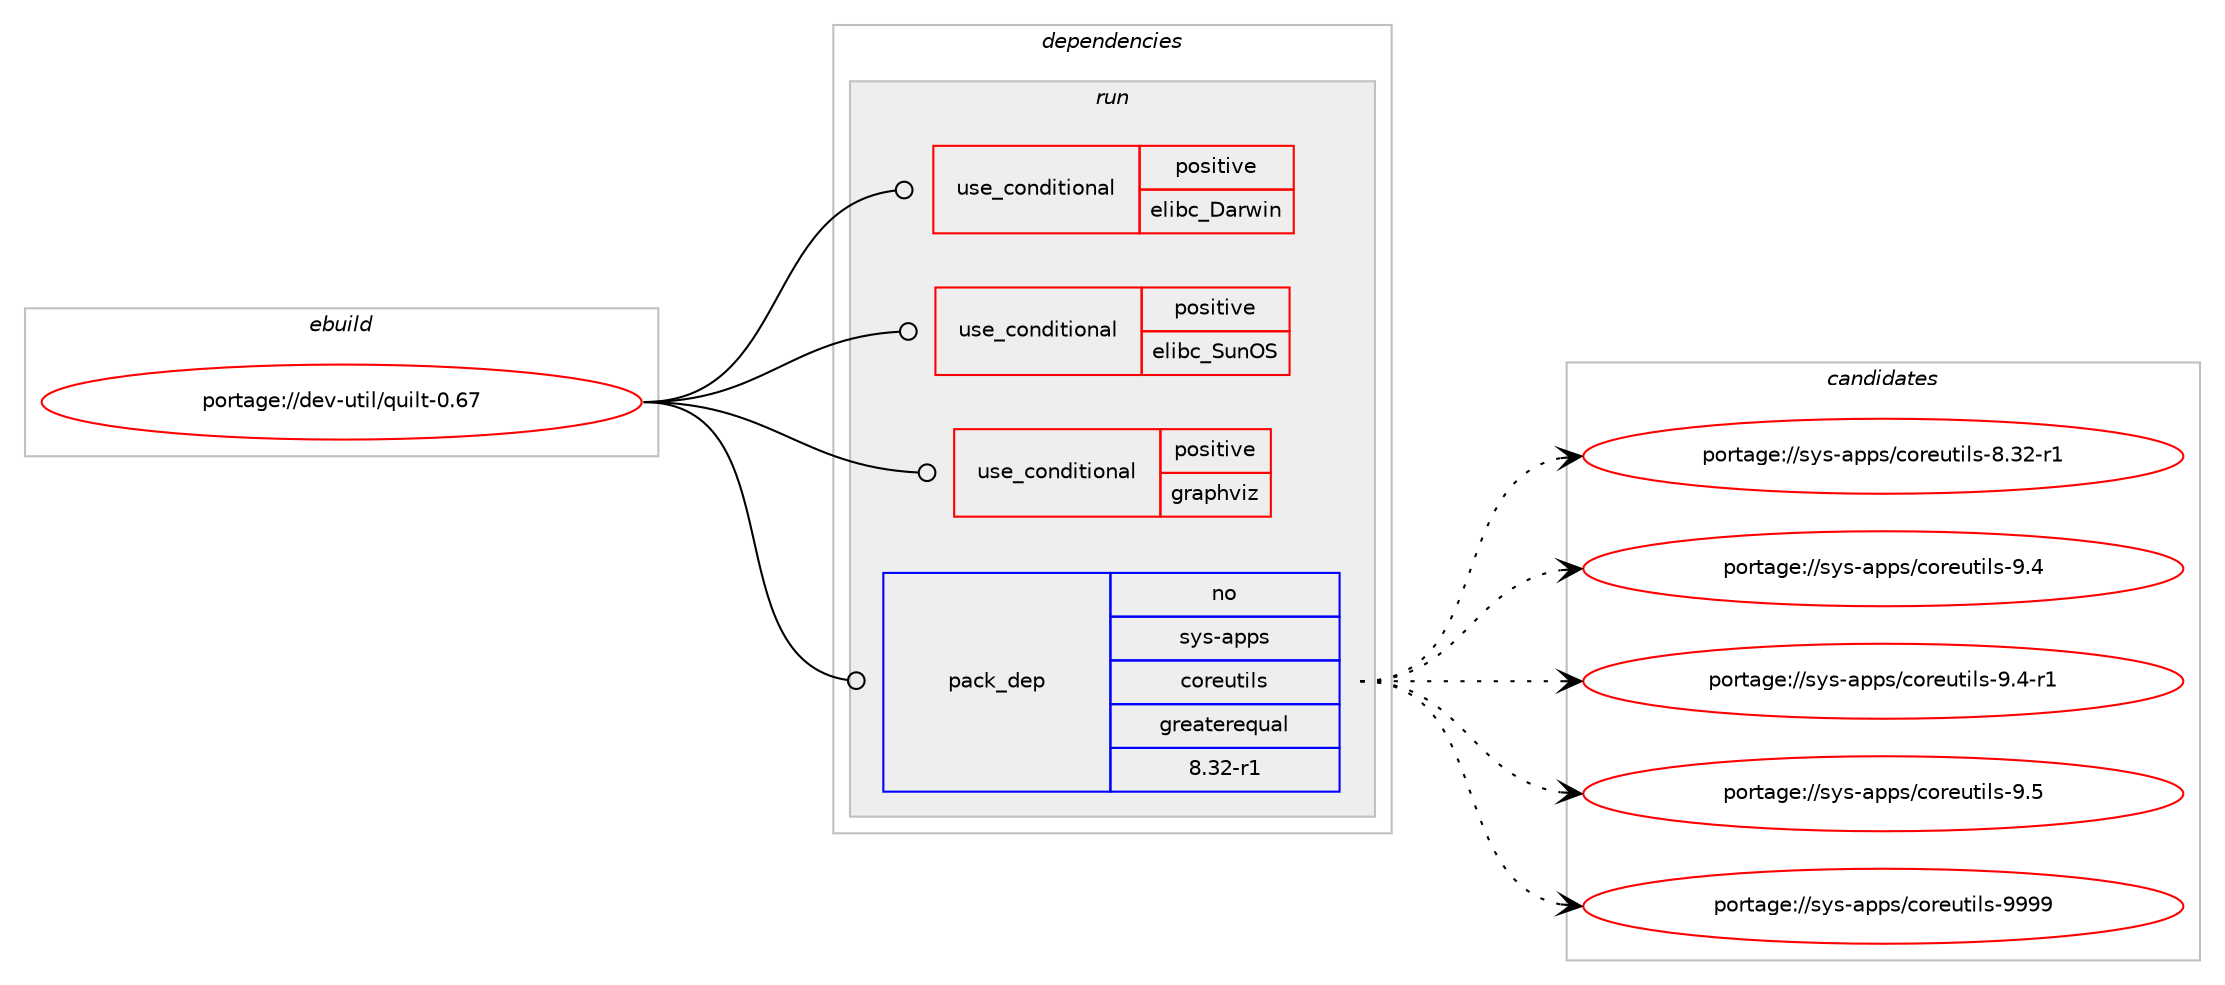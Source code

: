 digraph prolog {

# *************
# Graph options
# *************

newrank=true;
concentrate=true;
compound=true;
graph [rankdir=LR,fontname=Helvetica,fontsize=10,ranksep=1.5];#, ranksep=2.5, nodesep=0.2];
edge  [arrowhead=vee];
node  [fontname=Helvetica,fontsize=10];

# **********
# The ebuild
# **********

subgraph cluster_leftcol {
color=gray;
rank=same;
label=<<i>ebuild</i>>;
id [label="portage://dev-util/quilt-0.67", color=red, width=4, href="../dev-util/quilt-0.67.svg"];
}

# ****************
# The dependencies
# ****************

subgraph cluster_midcol {
color=gray;
label=<<i>dependencies</i>>;
subgraph cluster_compile {
fillcolor="#eeeeee";
style=filled;
label=<<i>compile</i>>;
}
subgraph cluster_compileandrun {
fillcolor="#eeeeee";
style=filled;
label=<<i>compile and run</i>>;
}
subgraph cluster_run {
fillcolor="#eeeeee";
style=filled;
label=<<i>run</i>>;
subgraph cond60127 {
dependency111785 [label=<<TABLE BORDER="0" CELLBORDER="1" CELLSPACING="0" CELLPADDING="4"><TR><TD ROWSPAN="3" CELLPADDING="10">use_conditional</TD></TR><TR><TD>positive</TD></TR><TR><TD>elibc_Darwin</TD></TR></TABLE>>, shape=none, color=red];
# *** BEGIN UNKNOWN DEPENDENCY TYPE (TODO) ***
# dependency111785 -> package_dependency(portage://dev-util/quilt-0.67,run,no,app-misc,getopt,none,[,,],[],[])
# *** END UNKNOWN DEPENDENCY TYPE (TODO) ***

}
id:e -> dependency111785:w [weight=20,style="solid",arrowhead="odot"];
subgraph cond60128 {
dependency111786 [label=<<TABLE BORDER="0" CELLBORDER="1" CELLSPACING="0" CELLPADDING="4"><TR><TD ROWSPAN="3" CELLPADDING="10">use_conditional</TD></TR><TR><TD>positive</TD></TR><TR><TD>elibc_SunOS</TD></TR></TABLE>>, shape=none, color=red];
# *** BEGIN UNKNOWN DEPENDENCY TYPE (TODO) ***
# dependency111786 -> package_dependency(portage://dev-util/quilt-0.67,run,no,app-misc,getopt,none,[,,],[],[])
# *** END UNKNOWN DEPENDENCY TYPE (TODO) ***

}
id:e -> dependency111786:w [weight=20,style="solid",arrowhead="odot"];
subgraph cond60129 {
dependency111787 [label=<<TABLE BORDER="0" CELLBORDER="1" CELLSPACING="0" CELLPADDING="4"><TR><TD ROWSPAN="3" CELLPADDING="10">use_conditional</TD></TR><TR><TD>positive</TD></TR><TR><TD>graphviz</TD></TR></TABLE>>, shape=none, color=red];
# *** BEGIN UNKNOWN DEPENDENCY TYPE (TODO) ***
# dependency111787 -> package_dependency(portage://dev-util/quilt-0.67,run,no,media-gfx,graphviz,none,[,,],[],[])
# *** END UNKNOWN DEPENDENCY TYPE (TODO) ***

}
id:e -> dependency111787:w [weight=20,style="solid",arrowhead="odot"];
# *** BEGIN UNKNOWN DEPENDENCY TYPE (TODO) ***
# id -> package_dependency(portage://dev-util/quilt-0.67,run,no,dev-util,diffstat,none,[,,],[],[])
# *** END UNKNOWN DEPENDENCY TYPE (TODO) ***

subgraph pack50237 {
dependency111788 [label=<<TABLE BORDER="0" CELLBORDER="1" CELLSPACING="0" CELLPADDING="4" WIDTH="220"><TR><TD ROWSPAN="6" CELLPADDING="30">pack_dep</TD></TR><TR><TD WIDTH="110">no</TD></TR><TR><TD>sys-apps</TD></TR><TR><TD>coreutils</TD></TR><TR><TD>greaterequal</TD></TR><TR><TD>8.32-r1</TD></TR></TABLE>>, shape=none, color=blue];
}
id:e -> dependency111788:w [weight=20,style="solid",arrowhead="odot"];
# *** BEGIN UNKNOWN DEPENDENCY TYPE (TODO) ***
# id -> package_dependency(portage://dev-util/quilt-0.67,run,no,sys-apps,ed,none,[,,],[],[])
# *** END UNKNOWN DEPENDENCY TYPE (TODO) ***

}
}

# **************
# The candidates
# **************

subgraph cluster_choices {
rank=same;
color=gray;
label=<<i>candidates</i>>;

subgraph choice50237 {
color=black;
nodesep=1;
choice1151211154597112112115479911111410111711610510811545564651504511449 [label="portage://sys-apps/coreutils-8.32-r1", color=red, width=4,href="../sys-apps/coreutils-8.32-r1.svg"];
choice1151211154597112112115479911111410111711610510811545574652 [label="portage://sys-apps/coreutils-9.4", color=red, width=4,href="../sys-apps/coreutils-9.4.svg"];
choice11512111545971121121154799111114101117116105108115455746524511449 [label="portage://sys-apps/coreutils-9.4-r1", color=red, width=4,href="../sys-apps/coreutils-9.4-r1.svg"];
choice1151211154597112112115479911111410111711610510811545574653 [label="portage://sys-apps/coreutils-9.5", color=red, width=4,href="../sys-apps/coreutils-9.5.svg"];
choice115121115459711211211547991111141011171161051081154557575757 [label="portage://sys-apps/coreutils-9999", color=red, width=4,href="../sys-apps/coreutils-9999.svg"];
dependency111788:e -> choice1151211154597112112115479911111410111711610510811545564651504511449:w [style=dotted,weight="100"];
dependency111788:e -> choice1151211154597112112115479911111410111711610510811545574652:w [style=dotted,weight="100"];
dependency111788:e -> choice11512111545971121121154799111114101117116105108115455746524511449:w [style=dotted,weight="100"];
dependency111788:e -> choice1151211154597112112115479911111410111711610510811545574653:w [style=dotted,weight="100"];
dependency111788:e -> choice115121115459711211211547991111141011171161051081154557575757:w [style=dotted,weight="100"];
}
}

}
